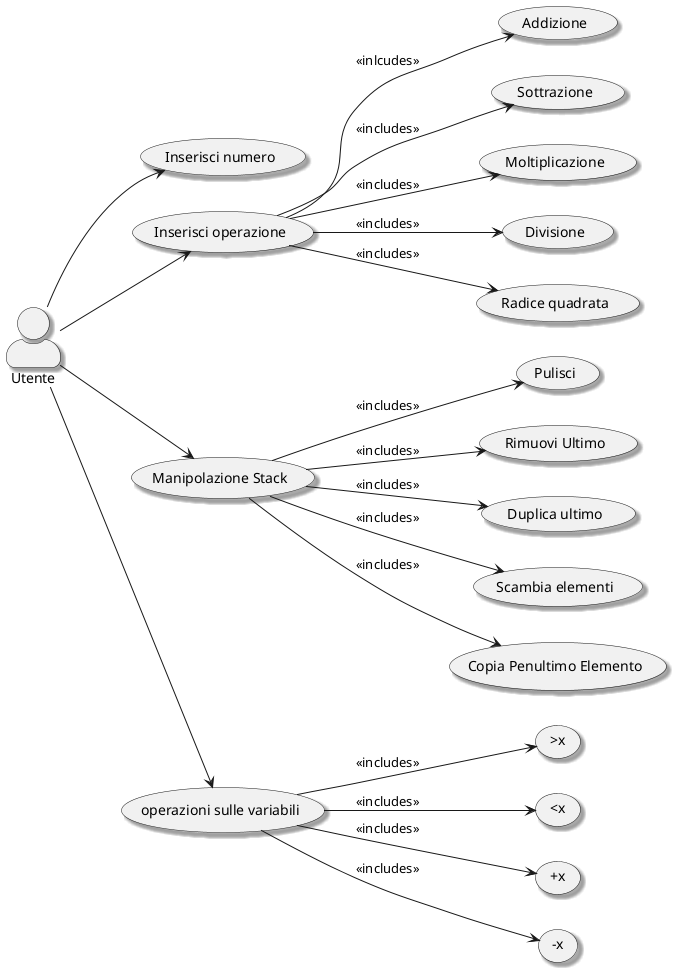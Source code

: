 @startuml calcolatrice
skinparam actorStyle awesome
skinparam shadowing true
left to right direction

actor "Utente" as user 

usecase "Inserisci numero" as inserisci
usecase "Inserisci operazione" as operazione
usecase "Addizione" as add 
usecase "Sottrazione" as minus
usecase "Moltiplicazione" as multiply
usecase "Divisione" as division
usecase "Radice quadrata" as sqrt 

usecase "Manipolazione Stack" as manipolazione
usecase "Pulisci" as clear
usecase "Rimuovi Ultimo" as drop
usecase "Duplica ultimo" as dup
usecase "Scambia elementi" as swap
usecase "Copia Penultimo Elemento" as over 

usecase "operazioni sulle variabili" as Support 
usecase ">x" as salva 
usecase "<x" as copia 
usecase "+x" as sommaVar 
usecase "-x" as diffVar 

user  --> operazione
user --> inserisci 
operazione --> add : <<inlcudes>>
operazione --> minus : <<includes>>
operazione --> multiply : <<includes>>
operazione --> division : <<includes>>
operazione --> sqrt : <<includes>>


user --> manipolazione 
manipolazione --> clear : <<includes>>
manipolazione --> drop : <<includes>>
manipolazione --> dup : <<includes>>
manipolazione --> swap : <<includes>>
manipolazione -->over : <<includes>>

user --> Support 
Support --> salva : <<includes>>
Support --> copia : <<includes>>
Support --> sommaVar : <<includes>>
Support --> diffVar : <<includes>>


@enduml